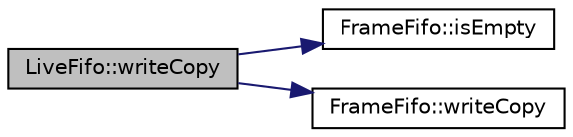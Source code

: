 digraph "LiveFifo::writeCopy"
{
  edge [fontname="Helvetica",fontsize="10",labelfontname="Helvetica",labelfontsize="10"];
  node [fontname="Helvetica",fontsize="10",shape=record];
  rankdir="LR";
  Node0 [label="LiveFifo::writeCopy",height=0.2,width=0.4,color="black", fillcolor="grey75", style="filled", fontcolor="black"];
  Node0 -> Node1 [color="midnightblue",fontsize="10",style="solid",fontname="Helvetica"];
  Node1 [label="FrameFifo::isEmpty",height=0.2,width=0.4,color="black", fillcolor="white", style="filled",URL="$classFrameFifo.html#a37e3264d8b8f8a787cd305c79e568645",tooltip="Tell if fifo is empty. "];
  Node0 -> Node2 [color="midnightblue",fontsize="10",style="solid",fontname="Helvetica"];
  Node2 [label="FrameFifo::writeCopy",height=0.2,width=0.4,color="black", fillcolor="white", style="filled",URL="$classFrameFifo.html#a01765bd79b616a2425ba84d94a15d737",tooltip="Take a frame \"ftmp\" from the stack, copy contents of \"f\" into \"ftmp\" and insert \"ftmp\" into the begin..."];
}
